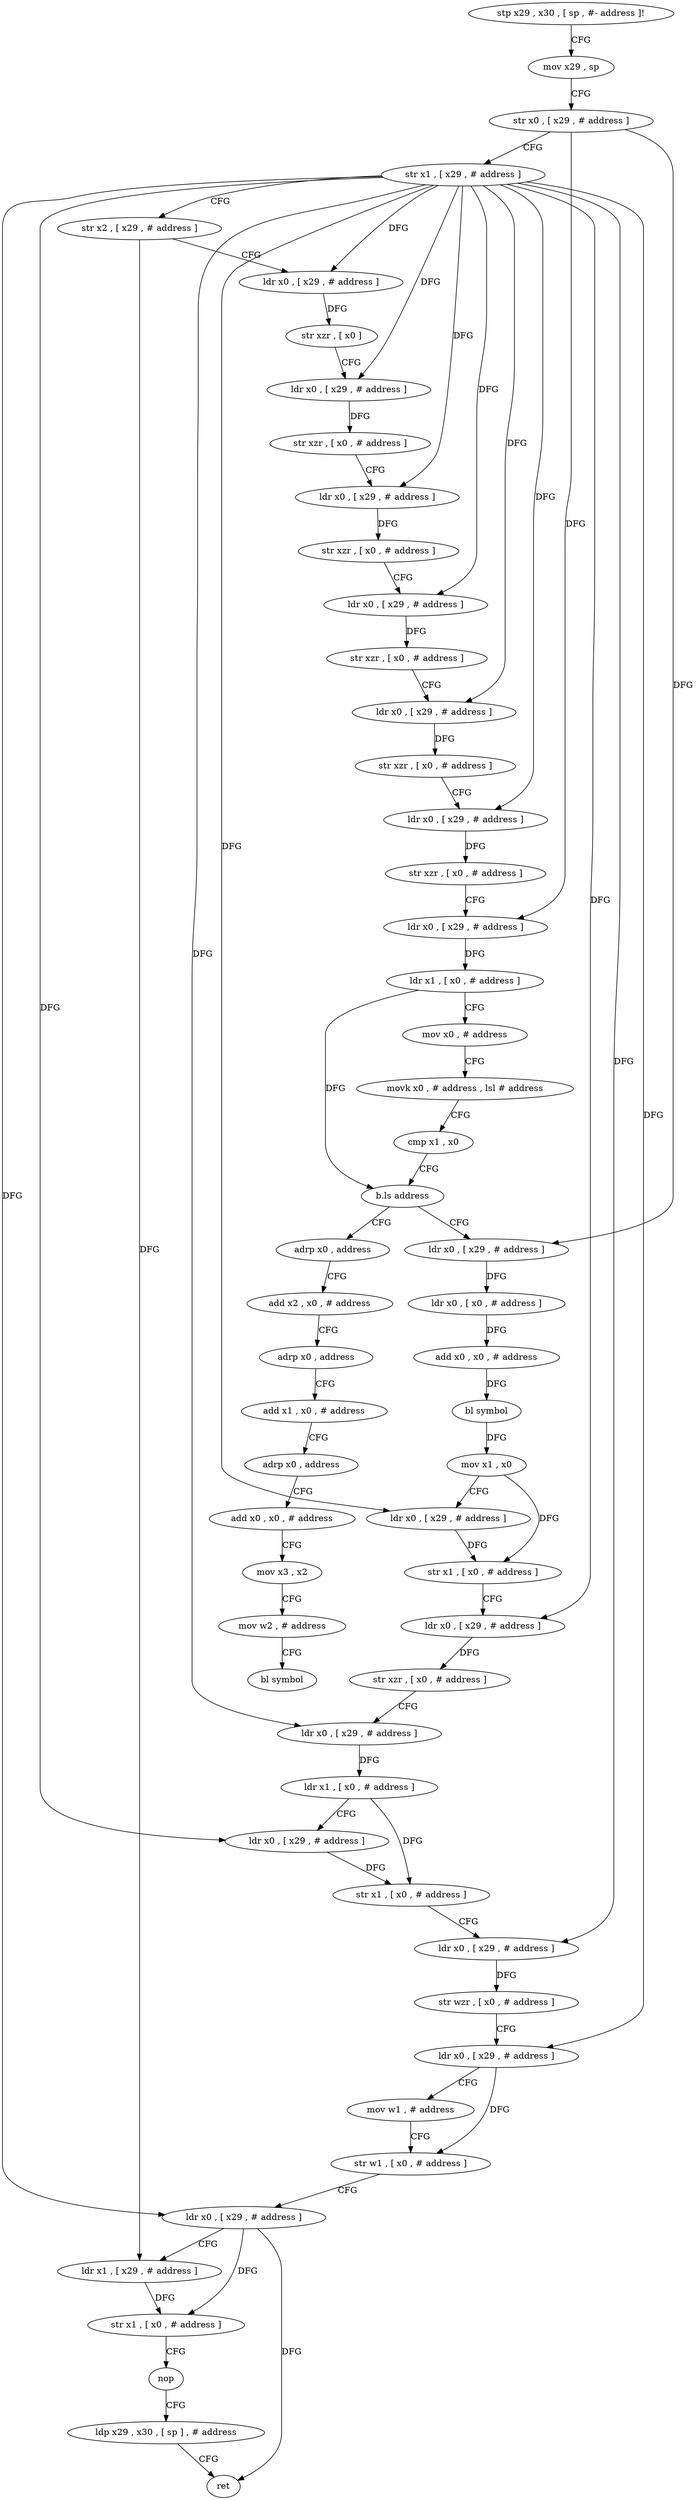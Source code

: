 digraph "func" {
"4287456" [label = "stp x29 , x30 , [ sp , #- address ]!" ]
"4287460" [label = "mov x29 , sp" ]
"4287464" [label = "str x0 , [ x29 , # address ]" ]
"4287468" [label = "str x1 , [ x29 , # address ]" ]
"4287472" [label = "str x2 , [ x29 , # address ]" ]
"4287476" [label = "ldr x0 , [ x29 , # address ]" ]
"4287480" [label = "str xzr , [ x0 ]" ]
"4287484" [label = "ldr x0 , [ x29 , # address ]" ]
"4287488" [label = "str xzr , [ x0 , # address ]" ]
"4287492" [label = "ldr x0 , [ x29 , # address ]" ]
"4287496" [label = "str xzr , [ x0 , # address ]" ]
"4287500" [label = "ldr x0 , [ x29 , # address ]" ]
"4287504" [label = "str xzr , [ x0 , # address ]" ]
"4287508" [label = "ldr x0 , [ x29 , # address ]" ]
"4287512" [label = "str xzr , [ x0 , # address ]" ]
"4287516" [label = "ldr x0 , [ x29 , # address ]" ]
"4287520" [label = "str xzr , [ x0 , # address ]" ]
"4287524" [label = "ldr x0 , [ x29 , # address ]" ]
"4287528" [label = "ldr x1 , [ x0 , # address ]" ]
"4287532" [label = "mov x0 , # address" ]
"4287536" [label = "movk x0 , # address , lsl # address" ]
"4287540" [label = "cmp x1 , x0" ]
"4287544" [label = "b.ls address" ]
"4287584" [label = "ldr x0 , [ x29 , # address ]" ]
"4287548" [label = "adrp x0 , address" ]
"4287588" [label = "ldr x0 , [ x0 , # address ]" ]
"4287592" [label = "add x0 , x0 , # address" ]
"4287596" [label = "bl symbol" ]
"4287600" [label = "mov x1 , x0" ]
"4287604" [label = "ldr x0 , [ x29 , # address ]" ]
"4287608" [label = "str x1 , [ x0 , # address ]" ]
"4287612" [label = "ldr x0 , [ x29 , # address ]" ]
"4287616" [label = "str xzr , [ x0 , # address ]" ]
"4287620" [label = "ldr x0 , [ x29 , # address ]" ]
"4287624" [label = "ldr x1 , [ x0 , # address ]" ]
"4287628" [label = "ldr x0 , [ x29 , # address ]" ]
"4287632" [label = "str x1 , [ x0 , # address ]" ]
"4287636" [label = "ldr x0 , [ x29 , # address ]" ]
"4287640" [label = "str wzr , [ x0 , # address ]" ]
"4287644" [label = "ldr x0 , [ x29 , # address ]" ]
"4287648" [label = "mov w1 , # address" ]
"4287652" [label = "str w1 , [ x0 , # address ]" ]
"4287656" [label = "ldr x0 , [ x29 , # address ]" ]
"4287660" [label = "ldr x1 , [ x29 , # address ]" ]
"4287664" [label = "str x1 , [ x0 , # address ]" ]
"4287668" [label = "nop" ]
"4287672" [label = "ldp x29 , x30 , [ sp ] , # address" ]
"4287676" [label = "ret" ]
"4287552" [label = "add x2 , x0 , # address" ]
"4287556" [label = "adrp x0 , address" ]
"4287560" [label = "add x1 , x0 , # address" ]
"4287564" [label = "adrp x0 , address" ]
"4287568" [label = "add x0 , x0 , # address" ]
"4287572" [label = "mov x3 , x2" ]
"4287576" [label = "mov w2 , # address" ]
"4287580" [label = "bl symbol" ]
"4287456" -> "4287460" [ label = "CFG" ]
"4287460" -> "4287464" [ label = "CFG" ]
"4287464" -> "4287468" [ label = "CFG" ]
"4287464" -> "4287524" [ label = "DFG" ]
"4287464" -> "4287584" [ label = "DFG" ]
"4287468" -> "4287472" [ label = "CFG" ]
"4287468" -> "4287476" [ label = "DFG" ]
"4287468" -> "4287484" [ label = "DFG" ]
"4287468" -> "4287492" [ label = "DFG" ]
"4287468" -> "4287500" [ label = "DFG" ]
"4287468" -> "4287508" [ label = "DFG" ]
"4287468" -> "4287516" [ label = "DFG" ]
"4287468" -> "4287604" [ label = "DFG" ]
"4287468" -> "4287612" [ label = "DFG" ]
"4287468" -> "4287620" [ label = "DFG" ]
"4287468" -> "4287628" [ label = "DFG" ]
"4287468" -> "4287636" [ label = "DFG" ]
"4287468" -> "4287644" [ label = "DFG" ]
"4287468" -> "4287656" [ label = "DFG" ]
"4287472" -> "4287476" [ label = "CFG" ]
"4287472" -> "4287660" [ label = "DFG" ]
"4287476" -> "4287480" [ label = "DFG" ]
"4287480" -> "4287484" [ label = "CFG" ]
"4287484" -> "4287488" [ label = "DFG" ]
"4287488" -> "4287492" [ label = "CFG" ]
"4287492" -> "4287496" [ label = "DFG" ]
"4287496" -> "4287500" [ label = "CFG" ]
"4287500" -> "4287504" [ label = "DFG" ]
"4287504" -> "4287508" [ label = "CFG" ]
"4287508" -> "4287512" [ label = "DFG" ]
"4287512" -> "4287516" [ label = "CFG" ]
"4287516" -> "4287520" [ label = "DFG" ]
"4287520" -> "4287524" [ label = "CFG" ]
"4287524" -> "4287528" [ label = "DFG" ]
"4287528" -> "4287532" [ label = "CFG" ]
"4287528" -> "4287544" [ label = "DFG" ]
"4287532" -> "4287536" [ label = "CFG" ]
"4287536" -> "4287540" [ label = "CFG" ]
"4287540" -> "4287544" [ label = "CFG" ]
"4287544" -> "4287584" [ label = "CFG" ]
"4287544" -> "4287548" [ label = "CFG" ]
"4287584" -> "4287588" [ label = "DFG" ]
"4287548" -> "4287552" [ label = "CFG" ]
"4287588" -> "4287592" [ label = "DFG" ]
"4287592" -> "4287596" [ label = "DFG" ]
"4287596" -> "4287600" [ label = "DFG" ]
"4287600" -> "4287604" [ label = "CFG" ]
"4287600" -> "4287608" [ label = "DFG" ]
"4287604" -> "4287608" [ label = "DFG" ]
"4287608" -> "4287612" [ label = "CFG" ]
"4287612" -> "4287616" [ label = "DFG" ]
"4287616" -> "4287620" [ label = "CFG" ]
"4287620" -> "4287624" [ label = "DFG" ]
"4287624" -> "4287628" [ label = "CFG" ]
"4287624" -> "4287632" [ label = "DFG" ]
"4287628" -> "4287632" [ label = "DFG" ]
"4287632" -> "4287636" [ label = "CFG" ]
"4287636" -> "4287640" [ label = "DFG" ]
"4287640" -> "4287644" [ label = "CFG" ]
"4287644" -> "4287648" [ label = "CFG" ]
"4287644" -> "4287652" [ label = "DFG" ]
"4287648" -> "4287652" [ label = "CFG" ]
"4287652" -> "4287656" [ label = "CFG" ]
"4287656" -> "4287660" [ label = "CFG" ]
"4287656" -> "4287664" [ label = "DFG" ]
"4287656" -> "4287676" [ label = "DFG" ]
"4287660" -> "4287664" [ label = "DFG" ]
"4287664" -> "4287668" [ label = "CFG" ]
"4287668" -> "4287672" [ label = "CFG" ]
"4287672" -> "4287676" [ label = "CFG" ]
"4287552" -> "4287556" [ label = "CFG" ]
"4287556" -> "4287560" [ label = "CFG" ]
"4287560" -> "4287564" [ label = "CFG" ]
"4287564" -> "4287568" [ label = "CFG" ]
"4287568" -> "4287572" [ label = "CFG" ]
"4287572" -> "4287576" [ label = "CFG" ]
"4287576" -> "4287580" [ label = "CFG" ]
}
